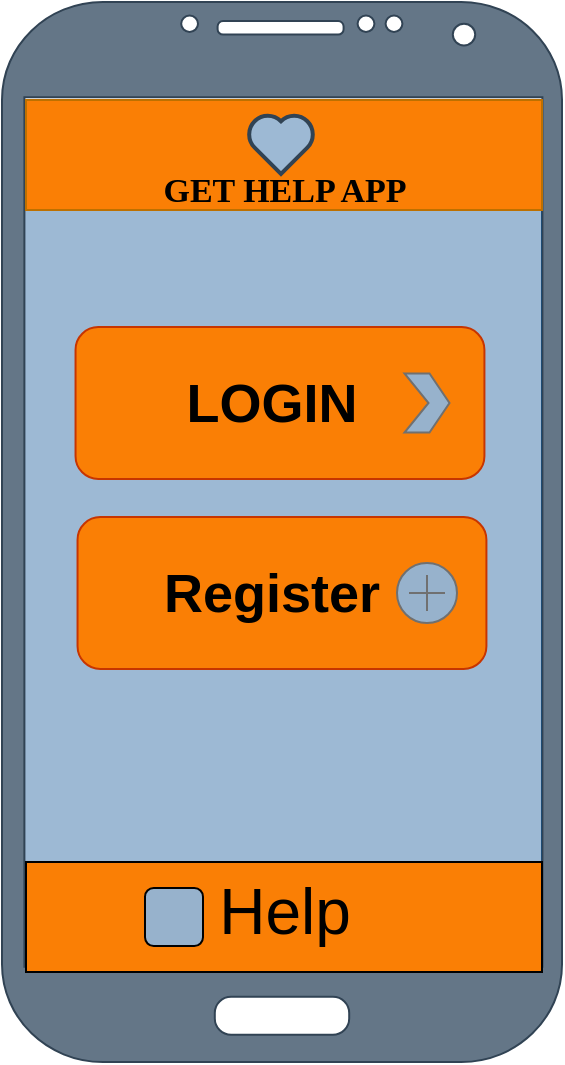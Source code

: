 <mxfile version="13.9.9" type="device"><diagram id="Rx59tYG7E4nGqYMNDY1r" name="Page-1"><mxGraphModel dx="1024" dy="592" grid="1" gridSize="10" guides="1" tooltips="1" connect="1" arrows="1" fold="1" page="1" pageScale="1" pageWidth="827" pageHeight="1169" math="0" shadow="0"><root><mxCell id="0"/><mxCell id="1" parent="0"/><mxCell id="_qZCISYOdAHJVIBeRrpl-12" value="" style="rounded=0;whiteSpace=wrap;html=1;strokeColor=#005AA8;fillColor=#9DB9D4;fontSize=22;" vertex="1" parent="1"><mxGeometry x="330" y="120" width="260" height="380" as="geometry"/></mxCell><mxCell id="ye8e_s_-hA4iLHegFZsn-71" value="" style="verticalLabelPosition=bottom;verticalAlign=top;html=1;shadow=0;dashed=0;strokeWidth=1;shape=mxgraph.android.phone2;strokeColor=#314354;fillColor=#647687;fontColor=#ffffff;" parent="1" vertex="1"><mxGeometry x="320" y="20" width="280" height="530" as="geometry"/></mxCell><mxCell id="ye8e_s_-hA4iLHegFZsn-126" value="" style="rounded=0;whiteSpace=wrap;html=1;strokeColor=#BD7000;fontColor=#ffffff;fillColor=#FA7F05;" parent="1" vertex="1"><mxGeometry x="332" y="69" width="258" height="55" as="geometry"/></mxCell><mxCell id="ye8e_s_-hA4iLHegFZsn-130" value="&lt;font face=&quot;Ariel&quot; size=&quot;1&quot;&gt;&lt;b style=&quot;font-size: 17px&quot;&gt;GET HELP APP&lt;/b&gt;&lt;/font&gt;" style="text;html=1;strokeColor=none;fillColor=none;align=center;verticalAlign=middle;whiteSpace=wrap;rounded=0;" parent="1" vertex="1"><mxGeometry x="383.5" y="106" width="155" height="18" as="geometry"/></mxCell><mxCell id="_qZCISYOdAHJVIBeRrpl-1" value="" style="html=1;verticalLabelPosition=bottom;align=center;labelBackgroundColor=#ffffff;verticalAlign=top;strokeWidth=2;shadow=0;dashed=0;shape=mxgraph.ios7.icons.heart;aspect=fixed;strokeColor=#314354;fontColor=#ffffff;fillColor=#9DB9D4;" vertex="1" parent="1"><mxGeometry x="442.68" y="76" width="33.62" height="30" as="geometry"/></mxCell><mxCell id="_qZCISYOdAHJVIBeRrpl-2" value="" style="rounded=0;whiteSpace=wrap;html=1;fillColor=#FA7F05;" vertex="1" parent="1"><mxGeometry x="332" y="450" width="258" height="55" as="geometry"/></mxCell><mxCell id="_qZCISYOdAHJVIBeRrpl-6" value="" style="rounded=1;whiteSpace=wrap;html=1;aspect=fixed;strokeColor=#C73500;fontColor=#ffffff;fillColor=#FA7F05;" vertex="1" parent="1"><mxGeometry x="356.77" y="182.5" width="204.44" height="76" as="geometry"/></mxCell><mxCell id="_qZCISYOdAHJVIBeRrpl-7" value="" style="rounded=1;whiteSpace=wrap;html=1;aspect=fixed;strokeColor=#C73500;fontColor=#ffffff;fillColor=#FA7F05;" vertex="1" parent="1"><mxGeometry x="357.77" y="277.5" width="204.44" height="76" as="geometry"/></mxCell><mxCell id="_qZCISYOdAHJVIBeRrpl-8" value="LOGIN" style="text;html=1;strokeColor=none;fillColor=none;align=center;verticalAlign=middle;whiteSpace=wrap;rounded=0;fontSize=27;fontStyle=1;aspect=fixed;" vertex="1" parent="1"><mxGeometry x="391.5" y="189" width="126" height="63" as="geometry"/></mxCell><mxCell id="_qZCISYOdAHJVIBeRrpl-10" value="Register" style="text;html=1;strokeColor=none;fillColor=none;align=center;verticalAlign=middle;whiteSpace=wrap;rounded=0;fontSize=27;fontStyle=1;aspect=fixed;" vertex="1" parent="1"><mxGeometry x="391.5" y="284" width="126" height="63" as="geometry"/></mxCell><mxCell id="d49oiEoRpNb8Ziir8Qsg-13" value="" style="rounded=1;whiteSpace=wrap;html=1;strokeWidth=1;aspect=fixed;fillColor=#97B2CC;" parent="1" vertex="1"><mxGeometry x="391.5" y="463" width="29" height="29" as="geometry"/></mxCell><mxCell id="d49oiEoRpNb8Ziir8Qsg-21" value="&lt;font style=&quot;font-size: 32px&quot;&gt;Help&lt;/font&gt;" style="text;html=1;align=center;verticalAlign=middle;resizable=0;points=[];autosize=1;" parent="1" vertex="1"><mxGeometry x="420.5" y="459.5" width="80" height="30" as="geometry"/></mxCell><mxCell id="d49oiEoRpNb8Ziir8Qsg-22" value="" style="shape=image;html=1;verticalAlign=top;verticalLabelPosition=bottom;labelBackgroundColor=#ffffff;imageAspect=0;image=https://cdn4.iconfinder.com/data/icons/basic-ui-2-line/32/information-mark-letter-info-sign-128.png;strokeWidth=1;aspect=fixed;" parent="1" vertex="1"><mxGeometry x="393.5" y="465" width="25" height="25" as="geometry"/></mxCell><mxCell id="_qZCISYOdAHJVIBeRrpl-14" value="" style="html=1;shadow=0;dashed=0;align=center;verticalAlign=middle;shape=mxgraph.arrows2.arrow;dy=0;dx=10;notch=12;fillColor=#97B2CC;gradientColor=none;fontSize=27;strokeColor=#707070;" vertex="1" parent="1"><mxGeometry x="521.25" y="205.75" width="22.5" height="29.5" as="geometry"/></mxCell><mxCell id="_qZCISYOdAHJVIBeRrpl-15" value="" style="html=1;verticalLabelPosition=bottom;align=center;labelBackgroundColor=#ffffff;verticalAlign=top;strokeWidth=1;shadow=0;dashed=0;shape=mxgraph.ios7.icons.add;fillColor=#97B2CC;gradientColor=none;fontSize=27;strokeColor=#707070;" vertex="1" parent="1"><mxGeometry x="517.5" y="300.5" width="30" height="30" as="geometry"/></mxCell></root></mxGraphModel></diagram></mxfile>